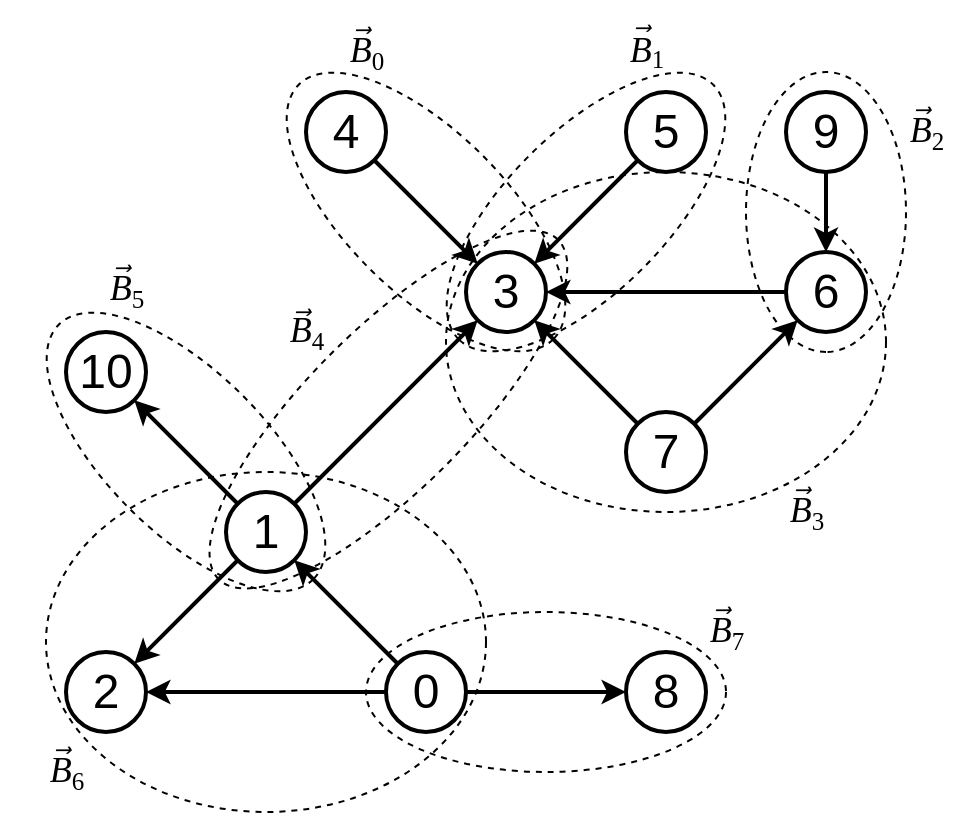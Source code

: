 <mxfile version="24.7.10">
  <diagram name="Page-1" id="zdLS6XzUSG3x8lp1yBCd">
    <mxGraphModel dx="1434" dy="841" grid="1" gridSize="10" guides="1" tooltips="1" connect="1" arrows="1" fold="1" page="1" pageScale="1" pageWidth="827" pageHeight="1169" background="none" math="0" shadow="0">
      <root>
        <mxCell id="0" />
        <mxCell id="1" parent="0" />
        <mxCell id="_PjYLiZ7u1xAUvMMXe8_-27" value="" style="ellipse;whiteSpace=wrap;html=1;fillColor=none;dashed=1;rotation=45;" parent="1" vertex="1">
          <mxGeometry x="190" y="210" width="180" height="80" as="geometry" />
        </mxCell>
        <mxCell id="_PjYLiZ7u1xAUvMMXe8_-31" value="" style="ellipse;whiteSpace=wrap;html=1;fillColor=none;dashed=1;" parent="1" vertex="1">
          <mxGeometry x="210" y="260" width="220" height="170" as="geometry" />
        </mxCell>
        <mxCell id="_PjYLiZ7u1xAUvMMXe8_-30" value="" style="ellipse;whiteSpace=wrap;html=1;fillColor=none;dashed=1;rotation=-225;" parent="1" vertex="1">
          <mxGeometry x="261.21" y="188.79" width="240" height="80" as="geometry" />
        </mxCell>
        <mxCell id="_PjYLiZ7u1xAUvMMXe8_-1" value="&lt;font face=&quot;Helvetica&quot; style=&quot;font-size: 24px;&quot;&gt;1&lt;/font&gt;" style="ellipse;whiteSpace=wrap;html=1;aspect=fixed;strokeWidth=2;" parent="1" vertex="1">
          <mxGeometry x="300" y="270" width="40" height="40" as="geometry" />
        </mxCell>
        <mxCell id="_PjYLiZ7u1xAUvMMXe8_-2" value="&lt;font face=&quot;Helvetica&quot; style=&quot;font-size: 24px;&quot;&gt;0&lt;/font&gt;" style="ellipse;whiteSpace=wrap;html=1;aspect=fixed;strokeWidth=2;" parent="1" vertex="1">
          <mxGeometry x="380" y="350" width="40" height="40" as="geometry" />
        </mxCell>
        <mxCell id="_PjYLiZ7u1xAUvMMXe8_-3" value="&lt;font face=&quot;Helvetica&quot; style=&quot;font-size: 24px;&quot;&gt;2&lt;/font&gt;" style="ellipse;whiteSpace=wrap;html=1;aspect=fixed;strokeWidth=2;" parent="1" vertex="1">
          <mxGeometry x="220" y="350" width="40" height="40" as="geometry" />
        </mxCell>
        <mxCell id="_PjYLiZ7u1xAUvMMXe8_-4" value="&lt;font face=&quot;Helvetica&quot; style=&quot;font-size: 24px;&quot;&gt;3&lt;/font&gt;" style="ellipse;whiteSpace=wrap;html=1;aspect=fixed;strokeWidth=2;" parent="1" vertex="1">
          <mxGeometry x="420" y="150" width="40" height="40" as="geometry" />
        </mxCell>
        <mxCell id="_PjYLiZ7u1xAUvMMXe8_-5" value="&lt;font face=&quot;Helvetica&quot; style=&quot;font-size: 24px;&quot;&gt;4&lt;/font&gt;" style="ellipse;whiteSpace=wrap;html=1;aspect=fixed;strokeWidth=2;" parent="1" vertex="1">
          <mxGeometry x="340" y="70" width="40" height="40" as="geometry" />
        </mxCell>
        <mxCell id="_PjYLiZ7u1xAUvMMXe8_-6" value="&lt;font face=&quot;Helvetica&quot; style=&quot;font-size: 24px;&quot;&gt;5&lt;/font&gt;" style="ellipse;whiteSpace=wrap;html=1;aspect=fixed;strokeWidth=2;" parent="1" vertex="1">
          <mxGeometry x="500" y="70" width="40" height="40" as="geometry" />
        </mxCell>
        <mxCell id="_PjYLiZ7u1xAUvMMXe8_-7" value="&lt;font face=&quot;Helvetica&quot; style=&quot;font-size: 24px;&quot;&gt;6&lt;/font&gt;" style="ellipse;whiteSpace=wrap;html=1;aspect=fixed;strokeWidth=2;" parent="1" vertex="1">
          <mxGeometry x="580" y="150" width="40" height="40" as="geometry" />
        </mxCell>
        <mxCell id="_PjYLiZ7u1xAUvMMXe8_-8" value="&lt;font face=&quot;Helvetica&quot; style=&quot;font-size: 24px;&quot;&gt;7&lt;/font&gt;" style="ellipse;whiteSpace=wrap;html=1;aspect=fixed;strokeWidth=2;" parent="1" vertex="1">
          <mxGeometry x="500" y="230" width="40" height="40" as="geometry" />
        </mxCell>
        <mxCell id="_PjYLiZ7u1xAUvMMXe8_-9" value="&lt;font face=&quot;Helvetica&quot; style=&quot;font-size: 24px;&quot;&gt;8&lt;/font&gt;" style="ellipse;whiteSpace=wrap;html=1;aspect=fixed;strokeWidth=2;" parent="1" vertex="1">
          <mxGeometry x="500" y="350" width="40" height="40" as="geometry" />
        </mxCell>
        <mxCell id="_PjYLiZ7u1xAUvMMXe8_-10" value="&lt;font face=&quot;Helvetica&quot; style=&quot;font-size: 24px;&quot;&gt;9&lt;/font&gt;" style="ellipse;whiteSpace=wrap;html=1;aspect=fixed;strokeWidth=2;" parent="1" vertex="1">
          <mxGeometry x="580" y="70" width="40" height="40" as="geometry" />
        </mxCell>
        <mxCell id="_PjYLiZ7u1xAUvMMXe8_-11" value="&lt;font face=&quot;Helvetica&quot; style=&quot;font-size: 24px;&quot;&gt;10&lt;/font&gt;" style="ellipse;whiteSpace=wrap;html=1;aspect=fixed;strokeWidth=2;" parent="1" vertex="1">
          <mxGeometry x="220" y="190" width="40" height="40" as="geometry" />
        </mxCell>
        <mxCell id="_PjYLiZ7u1xAUvMMXe8_-12" value="" style="endArrow=classic;html=1;rounded=0;exitX=0;exitY=0;exitDx=0;exitDy=0;entryX=1;entryY=1;entryDx=0;entryDy=0;strokeWidth=2;" parent="1" source="_PjYLiZ7u1xAUvMMXe8_-2" target="_PjYLiZ7u1xAUvMMXe8_-1" edge="1">
          <mxGeometry width="50" height="50" relative="1" as="geometry">
            <mxPoint x="580" y="490" as="sourcePoint" />
            <mxPoint x="630" y="440" as="targetPoint" />
          </mxGeometry>
        </mxCell>
        <mxCell id="_PjYLiZ7u1xAUvMMXe8_-14" value="" style="endArrow=classic;html=1;rounded=0;exitX=0;exitY=0.5;exitDx=0;exitDy=0;entryX=1;entryY=0.5;entryDx=0;entryDy=0;strokeWidth=2;" parent="1" source="_PjYLiZ7u1xAUvMMXe8_-2" target="_PjYLiZ7u1xAUvMMXe8_-3" edge="1">
          <mxGeometry width="50" height="50" relative="1" as="geometry">
            <mxPoint x="580" y="490" as="sourcePoint" />
            <mxPoint x="630" y="440" as="targetPoint" />
          </mxGeometry>
        </mxCell>
        <mxCell id="_PjYLiZ7u1xAUvMMXe8_-15" value="" style="endArrow=classic;html=1;rounded=0;exitX=0;exitY=1;exitDx=0;exitDy=0;entryX=1;entryY=0;entryDx=0;entryDy=0;strokeWidth=2;" parent="1" source="_PjYLiZ7u1xAUvMMXe8_-1" target="_PjYLiZ7u1xAUvMMXe8_-3" edge="1">
          <mxGeometry width="50" height="50" relative="1" as="geometry">
            <mxPoint x="396" y="366" as="sourcePoint" />
            <mxPoint x="344" y="314" as="targetPoint" />
          </mxGeometry>
        </mxCell>
        <mxCell id="_PjYLiZ7u1xAUvMMXe8_-16" value="" style="endArrow=classic;html=1;rounded=0;exitX=1;exitY=0.5;exitDx=0;exitDy=0;entryX=0;entryY=0.5;entryDx=0;entryDy=0;strokeWidth=2;" parent="1" source="_PjYLiZ7u1xAUvMMXe8_-2" target="_PjYLiZ7u1xAUvMMXe8_-9" edge="1">
          <mxGeometry width="50" height="50" relative="1" as="geometry">
            <mxPoint x="396" y="366" as="sourcePoint" />
            <mxPoint x="344" y="314" as="targetPoint" />
          </mxGeometry>
        </mxCell>
        <mxCell id="_PjYLiZ7u1xAUvMMXe8_-17" value="" style="endArrow=classic;html=1;rounded=0;strokeWidth=2;exitX=1;exitY=0;exitDx=0;exitDy=0;" parent="1" source="_PjYLiZ7u1xAUvMMXe8_-1" target="_PjYLiZ7u1xAUvMMXe8_-4" edge="1">
          <mxGeometry width="50" height="50" relative="1" as="geometry">
            <mxPoint x="370" y="236" as="sourcePoint" />
            <mxPoint x="590" y="340" as="targetPoint" />
          </mxGeometry>
        </mxCell>
        <mxCell id="_PjYLiZ7u1xAUvMMXe8_-18" value="" style="endArrow=classic;html=1;rounded=0;exitX=0;exitY=0;exitDx=0;exitDy=0;strokeWidth=2;entryX=1;entryY=1;entryDx=0;entryDy=0;" parent="1" source="_PjYLiZ7u1xAUvMMXe8_-1" target="_PjYLiZ7u1xAUvMMXe8_-11" edge="1">
          <mxGeometry width="50" height="50" relative="1" as="geometry">
            <mxPoint x="344" y="286" as="sourcePoint" />
            <mxPoint x="396" y="234" as="targetPoint" />
          </mxGeometry>
        </mxCell>
        <mxCell id="_PjYLiZ7u1xAUvMMXe8_-19" value="" style="endArrow=classic;html=1;rounded=0;exitX=1;exitY=1;exitDx=0;exitDy=0;strokeWidth=2;entryX=0;entryY=0;entryDx=0;entryDy=0;" parent="1" source="_PjYLiZ7u1xAUvMMXe8_-5" target="_PjYLiZ7u1xAUvMMXe8_-4" edge="1">
          <mxGeometry width="50" height="50" relative="1" as="geometry">
            <mxPoint x="384" y="246" as="sourcePoint" />
            <mxPoint x="436" y="194" as="targetPoint" />
          </mxGeometry>
        </mxCell>
        <mxCell id="_PjYLiZ7u1xAUvMMXe8_-20" value="" style="endArrow=classic;html=1;rounded=0;exitX=0;exitY=1;exitDx=0;exitDy=0;strokeWidth=2;entryX=1;entryY=0;entryDx=0;entryDy=0;" parent="1" source="_PjYLiZ7u1xAUvMMXe8_-6" target="_PjYLiZ7u1xAUvMMXe8_-4" edge="1">
          <mxGeometry width="50" height="50" relative="1" as="geometry">
            <mxPoint x="384" y="114" as="sourcePoint" />
            <mxPoint x="436" y="166" as="targetPoint" />
          </mxGeometry>
        </mxCell>
        <mxCell id="_PjYLiZ7u1xAUvMMXe8_-21" value="" style="endArrow=classic;html=1;rounded=0;exitX=0;exitY=0.5;exitDx=0;exitDy=0;strokeWidth=2;entryX=1;entryY=0.5;entryDx=0;entryDy=0;" parent="1" source="_PjYLiZ7u1xAUvMMXe8_-7" target="_PjYLiZ7u1xAUvMMXe8_-4" edge="1">
          <mxGeometry width="50" height="50" relative="1" as="geometry">
            <mxPoint x="516" y="114" as="sourcePoint" />
            <mxPoint x="464" y="166" as="targetPoint" />
          </mxGeometry>
        </mxCell>
        <mxCell id="_PjYLiZ7u1xAUvMMXe8_-22" value="" style="endArrow=classic;html=1;rounded=0;exitX=0;exitY=0;exitDx=0;exitDy=0;strokeWidth=2;entryX=1;entryY=1;entryDx=0;entryDy=0;" parent="1" source="_PjYLiZ7u1xAUvMMXe8_-8" target="_PjYLiZ7u1xAUvMMXe8_-4" edge="1">
          <mxGeometry width="50" height="50" relative="1" as="geometry">
            <mxPoint x="384" y="246" as="sourcePoint" />
            <mxPoint x="436" y="194" as="targetPoint" />
          </mxGeometry>
        </mxCell>
        <mxCell id="_PjYLiZ7u1xAUvMMXe8_-23" value="" style="endArrow=classic;html=1;rounded=0;exitX=1;exitY=0;exitDx=0;exitDy=0;strokeWidth=2;entryX=0;entryY=1;entryDx=0;entryDy=0;" parent="1" source="_PjYLiZ7u1xAUvMMXe8_-8" target="_PjYLiZ7u1xAUvMMXe8_-7" edge="1">
          <mxGeometry width="50" height="50" relative="1" as="geometry">
            <mxPoint x="516" y="246" as="sourcePoint" />
            <mxPoint x="464" y="194" as="targetPoint" />
          </mxGeometry>
        </mxCell>
        <mxCell id="_PjYLiZ7u1xAUvMMXe8_-24" value="" style="endArrow=classic;html=1;rounded=0;exitX=0.5;exitY=1;exitDx=0;exitDy=0;strokeWidth=2;entryX=0.5;entryY=0;entryDx=0;entryDy=0;" parent="1" source="_PjYLiZ7u1xAUvMMXe8_-10" target="_PjYLiZ7u1xAUvMMXe8_-7" edge="1">
          <mxGeometry width="50" height="50" relative="1" as="geometry">
            <mxPoint x="544" y="246" as="sourcePoint" />
            <mxPoint x="596" y="194" as="targetPoint" />
          </mxGeometry>
        </mxCell>
        <mxCell id="_PjYLiZ7u1xAUvMMXe8_-25" value="" style="ellipse;whiteSpace=wrap;html=1;fillColor=none;dashed=1;" parent="1" vertex="1">
          <mxGeometry x="370" y="330" width="180" height="80" as="geometry" />
        </mxCell>
        <mxCell id="_PjYLiZ7u1xAUvMMXe8_-26" value="" style="ellipse;whiteSpace=wrap;html=1;fillColor=none;dashed=1;rotation=45;shadow=0;" parent="1" vertex="1">
          <mxGeometry x="310" y="90" width="180" height="80" as="geometry" />
        </mxCell>
        <mxCell id="_PjYLiZ7u1xAUvMMXe8_-28" value="" style="ellipse;whiteSpace=wrap;html=1;fillColor=none;dashed=1;rotation=-225;" parent="1" vertex="1">
          <mxGeometry x="390" y="90" width="180" height="80" as="geometry" />
        </mxCell>
        <mxCell id="_PjYLiZ7u1xAUvMMXe8_-29" value="" style="ellipse;whiteSpace=wrap;html=1;fillColor=none;dashed=1;rotation=90;" parent="1" vertex="1">
          <mxGeometry x="530" y="90" width="140" height="80" as="geometry" />
        </mxCell>
        <mxCell id="_PjYLiZ7u1xAUvMMXe8_-32" value="" style="ellipse;whiteSpace=wrap;html=1;fillColor=none;dashed=1;" parent="1" vertex="1">
          <mxGeometry x="410" y="110" width="220" height="170" as="geometry" />
        </mxCell>
        <mxCell id="ZnwNd1amS8vzW6LrnCgQ-1" value="&lt;i style=&quot;font-size: 18px;&quot;&gt;B&lt;/i&gt;&lt;sub style=&quot;&quot;&gt;&lt;font style=&quot;font-size: 12.5px;&quot;&gt;1&lt;/font&gt;&lt;/sub&gt;" style="text;html=1;align=center;verticalAlign=middle;resizable=0;points=[];autosize=1;strokeColor=none;fillColor=none;strokeWidth=1;fontFamily=Times New Roman;fontStyle=0" parent="1" vertex="1">
          <mxGeometry x="490" y="30" width="40" height="40" as="geometry" />
        </mxCell>
        <mxCell id="ZnwNd1amS8vzW6LrnCgQ-4" value="&lt;span style=&quot;&quot;&gt;&lt;span style=&quot;font-style: italic; font-size: 18px;&quot;&gt;B&lt;/span&gt;&lt;span style=&quot;font-size: 15px;&quot;&gt;&lt;sub style=&quot;&quot;&gt;0&lt;/sub&gt;&lt;/span&gt;&lt;/span&gt;" style="text;html=1;align=center;verticalAlign=middle;resizable=0;points=[];autosize=1;strokeColor=none;fillColor=none;strokeWidth=1;fontFamily=Times New Roman;fontStyle=0" parent="1" vertex="1">
          <mxGeometry x="350" y="30" width="40" height="40" as="geometry" />
        </mxCell>
        <mxCell id="ZnwNd1amS8vzW6LrnCgQ-5" value="&lt;span style=&quot;&quot;&gt;&lt;span style=&quot;font-style: italic; font-size: 18px;&quot;&gt;B&lt;/span&gt;&lt;span style=&quot;font-size: 15px;&quot;&gt;&lt;sub style=&quot;&quot;&gt;2&lt;/sub&gt;&lt;/span&gt;&lt;/span&gt;" style="text;html=1;align=center;verticalAlign=middle;resizable=0;points=[];autosize=1;strokeColor=none;fillColor=none;strokeWidth=1;fontFamily=Times New Roman;fontStyle=0" parent="1" vertex="1">
          <mxGeometry x="630" y="70" width="40" height="40" as="geometry" />
        </mxCell>
        <mxCell id="ZnwNd1amS8vzW6LrnCgQ-6" value="&lt;span style=&quot;&quot;&gt;&lt;span style=&quot;font-style: italic; font-size: 18px;&quot;&gt;B&lt;/span&gt;&lt;span style=&quot;font-size: 15px;&quot;&gt;&lt;sub style=&quot;&quot;&gt;3&lt;/sub&gt;&lt;/span&gt;&lt;/span&gt;" style="text;html=1;align=center;verticalAlign=middle;resizable=0;points=[];autosize=1;strokeColor=none;fillColor=none;strokeWidth=1;fontFamily=Times New Roman;fontStyle=0" parent="1" vertex="1">
          <mxGeometry x="570" y="260" width="40" height="40" as="geometry" />
        </mxCell>
        <mxCell id="ZnwNd1amS8vzW6LrnCgQ-7" value="&lt;span style=&quot;&quot;&gt;&lt;span style=&quot;font-style: italic; font-size: 18px;&quot;&gt;B&lt;/span&gt;&lt;span style=&quot;font-size: 15px;&quot;&gt;&lt;sub style=&quot;&quot;&gt;4&lt;/sub&gt;&lt;/span&gt;&lt;/span&gt;" style="text;html=1;align=center;verticalAlign=middle;resizable=0;points=[];autosize=1;strokeColor=none;fillColor=none;strokeWidth=1;fontFamily=Times New Roman;fontStyle=0" parent="1" vertex="1">
          <mxGeometry x="320" y="170" width="40" height="40" as="geometry" />
        </mxCell>
        <mxCell id="ZnwNd1amS8vzW6LrnCgQ-8" value="&lt;span style=&quot;&quot;&gt;&lt;span style=&quot;font-style: italic; font-size: 18px;&quot;&gt;B&lt;/span&gt;&lt;span style=&quot;font-size: 15px;&quot;&gt;&lt;sub style=&quot;&quot;&gt;5&lt;/sub&gt;&lt;/span&gt;&lt;/span&gt;" style="text;html=1;align=center;verticalAlign=middle;resizable=0;points=[];autosize=1;strokeColor=none;fillColor=none;strokeWidth=1;fontFamily=Times New Roman;fontStyle=0" parent="1" vertex="1">
          <mxGeometry x="230" y="148.79" width="40" height="40" as="geometry" />
        </mxCell>
        <mxCell id="ZnwNd1amS8vzW6LrnCgQ-10" value="&lt;span style=&quot;&quot;&gt;&lt;span style=&quot;font-style: italic; font-size: 18px;&quot;&gt;B&lt;/span&gt;&lt;span style=&quot;font-size: 15px;&quot;&gt;&lt;sub style=&quot;&quot;&gt;6&lt;/sub&gt;&lt;/span&gt;&lt;/span&gt;" style="text;html=1;align=center;verticalAlign=middle;resizable=0;points=[];autosize=1;strokeColor=none;fillColor=none;strokeWidth=1;fontFamily=Times New Roman;fontStyle=0" parent="1" vertex="1">
          <mxGeometry x="200" y="390" width="40" height="40" as="geometry" />
        </mxCell>
        <mxCell id="ZnwNd1amS8vzW6LrnCgQ-11" value="&lt;span style=&quot;&quot;&gt;&lt;span style=&quot;font-style: italic; font-size: 18px;&quot;&gt;B&lt;/span&gt;&lt;span style=&quot;font-size: 15px;&quot;&gt;&lt;sub style=&quot;&quot;&gt;7&lt;/sub&gt;&lt;/span&gt;&lt;/span&gt;" style="text;html=1;align=center;verticalAlign=middle;resizable=0;points=[];autosize=1;strokeColor=none;fillColor=none;strokeWidth=1;fontFamily=Times New Roman;fontStyle=0" parent="1" vertex="1">
          <mxGeometry x="530" y="320" width="40" height="40" as="geometry" />
        </mxCell>
        <mxCell id="ZnwNd1amS8vzW6LrnCgQ-13" value="&lt;var class=&quot;vector&quot;&gt;&lt;span&gt;&lt;font style=&quot;font-size: 18px;&quot;&gt;⃗&lt;/font&gt;&lt;/span&gt;&lt;/var&gt;" style="text;html=1;align=center;verticalAlign=middle;resizable=0;points=[];autosize=1;strokeColor=none;fillColor=none;fontFamily=Times New Roman;fontStyle=0" parent="1" vertex="1">
          <mxGeometry x="640" y="65" width="20" height="40" as="geometry" />
        </mxCell>
        <mxCell id="ZnwNd1amS8vzW6LrnCgQ-14" value="&lt;var class=&quot;vector&quot;&gt;&lt;span&gt;&lt;font style=&quot;font-size: 18px;&quot;&gt;⃗&lt;/font&gt;&lt;/span&gt;&lt;/var&gt;" style="text;html=1;align=center;verticalAlign=middle;resizable=0;points=[];autosize=1;strokeColor=none;fillColor=none;fontFamily=Times New Roman;" parent="1" vertex="1">
          <mxGeometry x="500" y="24" width="20" height="40" as="geometry" />
        </mxCell>
        <mxCell id="ZnwNd1amS8vzW6LrnCgQ-15" value="&lt;var class=&quot;vector&quot;&gt;&lt;span&gt;&lt;font style=&quot;font-size: 18px;&quot;&gt;⃗&lt;/font&gt;&lt;/span&gt;&lt;/var&gt;" style="text;html=1;align=center;verticalAlign=middle;resizable=0;points=[];autosize=1;strokeColor=none;fillColor=none;fontFamily=Times New Roman;" parent="1" vertex="1">
          <mxGeometry x="360" y="25" width="20" height="40" as="geometry" />
        </mxCell>
        <mxCell id="ZnwNd1amS8vzW6LrnCgQ-16" value="&lt;var class=&quot;vector&quot;&gt;&lt;span&gt;&lt;font style=&quot;font-size: 18px;&quot;&gt;⃗&lt;/font&gt;&lt;/span&gt;&lt;/var&gt;" style="text;html=1;align=center;verticalAlign=middle;resizable=0;points=[];autosize=1;strokeColor=none;fillColor=none;fontFamily=Times New Roman;" parent="1" vertex="1">
          <mxGeometry x="330" y="166" width="20" height="40" as="geometry" />
        </mxCell>
        <mxCell id="ZnwNd1amS8vzW6LrnCgQ-17" value="&lt;var class=&quot;vector&quot;&gt;&lt;span&gt;&lt;font style=&quot;font-size: 18px;&quot;&gt;⃗&lt;/font&gt;&lt;/span&gt;&lt;/var&gt;" style="text;html=1;align=center;verticalAlign=middle;resizable=0;points=[];autosize=1;strokeColor=none;fillColor=none;fontFamily=Times New Roman;" parent="1" vertex="1">
          <mxGeometry x="240" y="144" width="20" height="40" as="geometry" />
        </mxCell>
        <mxCell id="ZnwNd1amS8vzW6LrnCgQ-18" value="&lt;var class=&quot;vector&quot;&gt;&lt;span&gt;&lt;font style=&quot;font-size: 18px;&quot;&gt;⃗&lt;/font&gt;&lt;/span&gt;&lt;/var&gt;" style="text;html=1;align=center;verticalAlign=middle;resizable=0;points=[];autosize=1;strokeColor=none;fillColor=none;fontFamily=Times New Roman;" parent="1" vertex="1">
          <mxGeometry x="580" y="255" width="20" height="40" as="geometry" />
        </mxCell>
        <mxCell id="ZnwNd1amS8vzW6LrnCgQ-19" value="&lt;var class=&quot;vector&quot;&gt;&lt;span&gt;&lt;font style=&quot;font-size: 18px;&quot;&gt;⃗&lt;/font&gt;&lt;/span&gt;&lt;/var&gt;" style="text;html=1;align=center;verticalAlign=middle;resizable=0;points=[];autosize=1;strokeColor=none;fillColor=none;fontFamily=Times New Roman;" parent="1" vertex="1">
          <mxGeometry x="540" y="315" width="20" height="40" as="geometry" />
        </mxCell>
        <mxCell id="ZnwNd1amS8vzW6LrnCgQ-20" value="&lt;var class=&quot;vector&quot;&gt;&lt;span&gt;&lt;font style=&quot;font-size: 18px;&quot;&gt;⃗&lt;/font&gt;&lt;/span&gt;&lt;/var&gt;" style="text;html=1;align=center;verticalAlign=middle;resizable=0;points=[];autosize=1;strokeColor=none;fillColor=none;fontFamily=Times New Roman;" parent="1" vertex="1">
          <mxGeometry x="210" y="385" width="20" height="40" as="geometry" />
        </mxCell>
      </root>
    </mxGraphModel>
  </diagram>
</mxfile>
